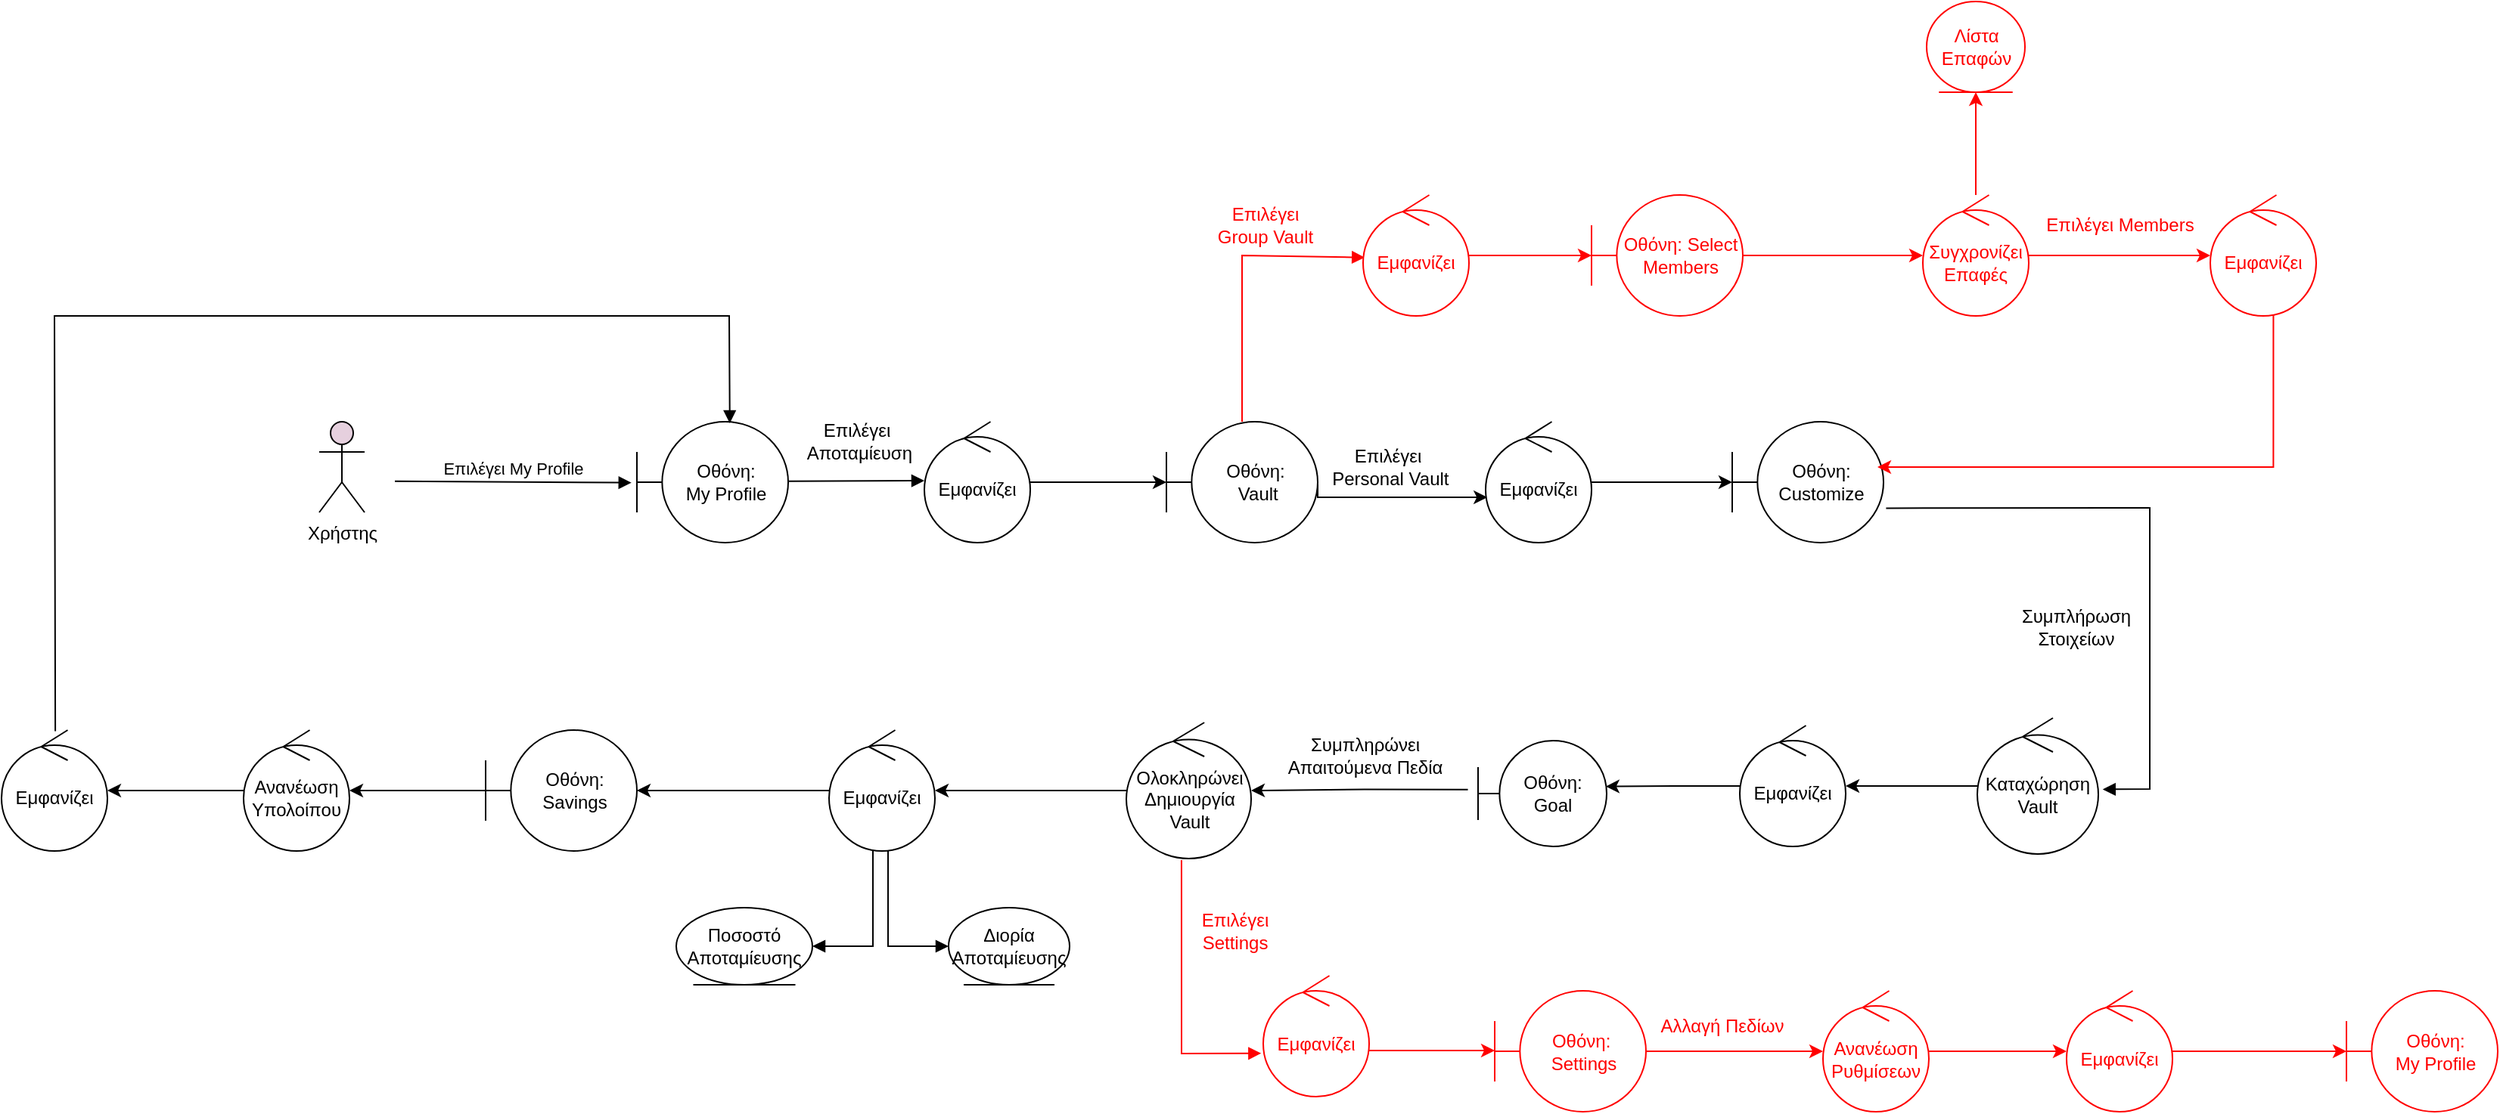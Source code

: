 <mxfile version="19.0.0" type="github"><diagram id="A_rTB7bhhrfaZgpS94MU" name="Page-1"><mxGraphModel dx="2263" dy="1126" grid="0" gridSize="10" guides="1" tooltips="1" connect="1" arrows="1" fold="1" page="0" pageScale="1" pageWidth="827" pageHeight="1169" math="0" shadow="0"><root><mxCell id="0"/><mxCell id="1" parent="0"/><mxCell id="pZ-ihUcH-WBwtiDOllVX-1" value="Χρήστης&lt;br&gt;" style="shape=umlActor;verticalLabelPosition=bottom;verticalAlign=top;html=1;outlineConnect=0;fillColor=#E6D0DE;" parent="1" vertex="1"><mxGeometry x="30" y="230" width="30" height="60" as="geometry"/></mxCell><mxCell id="pZ-ihUcH-WBwtiDOllVX-4" value="Οθόνη: &lt;br&gt;My Profile" style="shape=umlBoundary;whiteSpace=wrap;html=1;" parent="1" vertex="1"><mxGeometry x="240" y="230" width="100" height="80" as="geometry"/></mxCell><mxCell id="pZ-ihUcH-WBwtiDOllVX-5" value="Επιλέγει My Profile" style="html=1;verticalAlign=bottom;endArrow=block;rounded=0;entryX=-0.036;entryY=0.504;entryDx=0;entryDy=0;entryPerimeter=0;" parent="1" target="pZ-ihUcH-WBwtiDOllVX-4" edge="1"><mxGeometry width="80" relative="1" as="geometry"><mxPoint x="80" y="269.41" as="sourcePoint"/><mxPoint x="160" y="269.41" as="targetPoint"/></mxGeometry></mxCell><mxCell id="pZ-ihUcH-WBwtiDOllVX-7" value="" style="html=1;verticalAlign=bottom;endArrow=block;rounded=0;" parent="1" edge="1"><mxGeometry width="80" relative="1" as="geometry"><mxPoint x="340" y="269.41" as="sourcePoint"/><mxPoint x="430" y="269" as="targetPoint"/></mxGeometry></mxCell><mxCell id="pZ-ihUcH-WBwtiDOllVX-16" value="" style="edgeStyle=orthogonalEdgeStyle;rounded=0;orthogonalLoop=1;jettySize=auto;html=1;" parent="1" source="pZ-ihUcH-WBwtiDOllVX-14" target="pZ-ihUcH-WBwtiDOllVX-15" edge="1"><mxGeometry relative="1" as="geometry"/></mxCell><mxCell id="pZ-ihUcH-WBwtiDOllVX-14" value="Εμφανίζει" style="ellipse;shape=umlControl;whiteSpace=wrap;html=1;" parent="1" vertex="1"><mxGeometry x="430" y="230" width="70" height="80" as="geometry"/></mxCell><mxCell id="pZ-ihUcH-WBwtiDOllVX-17" value="" style="edgeStyle=orthogonalEdgeStyle;rounded=0;orthogonalLoop=1;jettySize=auto;html=1;exitX=1;exitY=0.517;exitDx=0;exitDy=0;exitPerimeter=0;" parent="1" source="pZ-ihUcH-WBwtiDOllVX-15" target="pZ-ihUcH-WBwtiDOllVX-31" edge="1"><mxGeometry relative="1" as="geometry"><mxPoint x="750" y="271" as="targetPoint"/><Array as="points"><mxPoint x="690" y="280"/></Array></mxGeometry></mxCell><mxCell id="pZ-ihUcH-WBwtiDOllVX-15" value="Οθόνη:&lt;br&gt;&amp;nbsp;Vault" style="shape=umlBoundary;whiteSpace=wrap;html=1;" parent="1" vertex="1"><mxGeometry x="590" y="230" width="100" height="80" as="geometry"/></mxCell><mxCell id="pZ-ihUcH-WBwtiDOllVX-33" value="" style="edgeStyle=orthogonalEdgeStyle;rounded=0;orthogonalLoop=1;jettySize=auto;html=1;" parent="1" source="pZ-ihUcH-WBwtiDOllVX-31" target="pZ-ihUcH-WBwtiDOllVX-32" edge="1"><mxGeometry relative="1" as="geometry"/></mxCell><mxCell id="pZ-ihUcH-WBwtiDOllVX-31" value="Εμφανίζει" style="ellipse;shape=umlControl;whiteSpace=wrap;html=1;" parent="1" vertex="1"><mxGeometry x="801" y="230" width="70" height="80" as="geometry"/></mxCell><mxCell id="pZ-ihUcH-WBwtiDOllVX-44" value="" style="edgeStyle=orthogonalEdgeStyle;rounded=0;orthogonalLoop=1;jettySize=auto;html=1;" parent="1" source="pZ-ihUcH-WBwtiDOllVX-39" target="pZ-ihUcH-WBwtiDOllVX-42" edge="1"><mxGeometry relative="1" as="geometry"/></mxCell><mxCell id="pZ-ihUcH-WBwtiDOllVX-39" value="Καταχώρηση Vault" style="ellipse;shape=umlControl;whiteSpace=wrap;html=1;fillColor=#FFFFFF;" parent="1" vertex="1"><mxGeometry x="1126" y="426" width="80" height="90" as="geometry"/></mxCell><mxCell id="pZ-ihUcH-WBwtiDOllVX-40" value="" style="html=1;verticalAlign=bottom;endArrow=block;rounded=0;entryX=1.036;entryY=0.525;entryDx=0;entryDy=0;entryPerimeter=0;startArrow=none;exitX=1.017;exitY=0.715;exitDx=0;exitDy=0;exitPerimeter=0;" parent="1" target="pZ-ihUcH-WBwtiDOllVX-39" edge="1" source="pZ-ihUcH-WBwtiDOllVX-32"><mxGeometry width="80" relative="1" as="geometry"><mxPoint x="1000" y="269.29" as="sourcePoint"/><mxPoint x="1050" y="510" as="targetPoint"/><Array as="points"><mxPoint x="1240" y="287"/><mxPoint x="1240" y="473"/></Array></mxGeometry></mxCell><mxCell id="pZ-ihUcH-WBwtiDOllVX-45" value="" style="edgeStyle=orthogonalEdgeStyle;rounded=0;orthogonalLoop=1;jettySize=auto;html=1;entryX=0.993;entryY=0.433;entryDx=0;entryDy=0;entryPerimeter=0;" parent="1" source="pZ-ihUcH-WBwtiDOllVX-42" target="pZ-ihUcH-WBwtiDOllVX-43" edge="1"><mxGeometry relative="1" as="geometry"/></mxCell><mxCell id="pZ-ihUcH-WBwtiDOllVX-42" value="Εμφανίζει" style="ellipse;shape=umlControl;whiteSpace=wrap;html=1;" parent="1" vertex="1"><mxGeometry x="969" y="431" width="70" height="80" as="geometry"/></mxCell><mxCell id="pZ-ihUcH-WBwtiDOllVX-52" value="" style="edgeStyle=orthogonalEdgeStyle;rounded=0;orthogonalLoop=1;jettySize=auto;html=1;exitX=-0.079;exitY=0.462;exitDx=0;exitDy=0;exitPerimeter=0;" parent="1" target="pZ-ihUcH-WBwtiDOllVX-47" edge="1" source="pZ-ihUcH-WBwtiDOllVX-43"><mxGeometry relative="1" as="geometry"><mxPoint x="1005" y="636" as="sourcePoint"/></mxGeometry></mxCell><mxCell id="pZ-ihUcH-WBwtiDOllVX-50" value="" style="edgeStyle=orthogonalEdgeStyle;rounded=0;orthogonalLoop=1;jettySize=auto;html=1;" parent="1" source="pZ-ihUcH-WBwtiDOllVX-47" target="pZ-ihUcH-WBwtiDOllVX-48" edge="1"><mxGeometry relative="1" as="geometry"/></mxCell><mxCell id="pZ-ihUcH-WBwtiDOllVX-47" value="Ολοκληρώνει Δημιουργία Vault" style="ellipse;shape=umlControl;whiteSpace=wrap;html=1;fillColor=#FFFFFF;" parent="1" vertex="1"><mxGeometry x="563.5" y="429" width="82.5" height="90" as="geometry"/></mxCell><mxCell id="pZ-ihUcH-WBwtiDOllVX-51" value="" style="edgeStyle=orthogonalEdgeStyle;rounded=0;orthogonalLoop=1;jettySize=auto;html=1;" parent="1" source="pZ-ihUcH-WBwtiDOllVX-48" target="pZ-ihUcH-WBwtiDOllVX-49" edge="1"><mxGeometry relative="1" as="geometry"/></mxCell><mxCell id="pZ-ihUcH-WBwtiDOllVX-48" value="Εμφανίζει" style="ellipse;shape=umlControl;whiteSpace=wrap;html=1;" parent="1" vertex="1"><mxGeometry x="367" y="434" width="70" height="80" as="geometry"/></mxCell><mxCell id="5tsdeOKCiau0UiFjdPPW-19" value="" style="edgeStyle=orthogonalEdgeStyle;rounded=0;orthogonalLoop=1;jettySize=auto;html=1;fontColor=#FF0000;strokeColor=#000000;" edge="1" parent="1" source="pZ-ihUcH-WBwtiDOllVX-49" target="pZ-ihUcH-WBwtiDOllVX-57"><mxGeometry relative="1" as="geometry"/></mxCell><mxCell id="pZ-ihUcH-WBwtiDOllVX-49" value="Οθόνη: &lt;br&gt;Savings" style="shape=umlBoundary;whiteSpace=wrap;html=1;" parent="1" vertex="1"><mxGeometry x="140" y="434" width="100" height="80" as="geometry"/></mxCell><mxCell id="pZ-ihUcH-WBwtiDOllVX-54" value="Διορία Αποταμίευσης" style="ellipse;shape=umlEntity;whiteSpace=wrap;html=1;fillColor=#FFFFFF;" parent="1" vertex="1"><mxGeometry x="446" y="551.5" width="80" height="51" as="geometry"/></mxCell><mxCell id="pZ-ihUcH-WBwtiDOllVX-55" value="" style="html=1;verticalAlign=bottom;endArrow=block;rounded=0;" parent="1" edge="1"><mxGeometry width="80" relative="1" as="geometry"><mxPoint x="396" y="514" as="sourcePoint"/><mxPoint x="356" y="577" as="targetPoint"/><Array as="points"><mxPoint x="396" y="577"/></Array></mxGeometry></mxCell><mxCell id="pZ-ihUcH-WBwtiDOllVX-56" value="" style="html=1;verticalAlign=bottom;endArrow=block;rounded=0;" parent="1" edge="1" target="pZ-ihUcH-WBwtiDOllVX-54"><mxGeometry width="80" relative="1" as="geometry"><mxPoint x="406" y="514" as="sourcePoint"/><mxPoint x="446" y="594" as="targetPoint"/><Array as="points"><mxPoint x="406" y="577"/></Array></mxGeometry></mxCell><mxCell id="pZ-ihUcH-WBwtiDOllVX-60" value="" style="edgeStyle=orthogonalEdgeStyle;rounded=0;orthogonalLoop=1;jettySize=auto;html=1;" parent="1" source="pZ-ihUcH-WBwtiDOllVX-57" target="pZ-ihUcH-WBwtiDOllVX-59" edge="1"><mxGeometry relative="1" as="geometry"/></mxCell><mxCell id="pZ-ihUcH-WBwtiDOllVX-59" value="Εμφανίζει" style="ellipse;shape=umlControl;whiteSpace=wrap;html=1;" parent="1" vertex="1"><mxGeometry x="-180" y="434" width="70" height="80" as="geometry"/></mxCell><mxCell id="pZ-ihUcH-WBwtiDOllVX-61" value="" style="html=1;verticalAlign=bottom;endArrow=block;rounded=0;entryX=0.614;entryY=0.012;entryDx=0;entryDy=0;entryPerimeter=0;exitX=0.508;exitY=0.009;exitDx=0;exitDy=0;exitPerimeter=0;" parent="1" source="pZ-ihUcH-WBwtiDOllVX-59" target="pZ-ihUcH-WBwtiDOllVX-4" edge="1"><mxGeometry width="80" relative="1" as="geometry"><mxPoint x="-145" y="400" as="sourcePoint"/><mxPoint x="-70" y="220" as="targetPoint"/><Array as="points"><mxPoint x="-145" y="160"/><mxPoint x="301" y="160"/></Array></mxGeometry></mxCell><mxCell id="pZ-ihUcH-WBwtiDOllVX-67" value="" style="edgeStyle=orthogonalEdgeStyle;rounded=0;orthogonalLoop=1;jettySize=auto;html=1;fontColor=#FF0000;strokeColor=#FF0000;" parent="1" source="pZ-ihUcH-WBwtiDOllVX-64" target="pZ-ihUcH-WBwtiDOllVX-66" edge="1"><mxGeometry relative="1" as="geometry"/></mxCell><mxCell id="pZ-ihUcH-WBwtiDOllVX-64" value="&lt;font color=&quot;#ff0000&quot;&gt;Οθόνη: Select Members&lt;/font&gt;" style="shape=umlBoundary;whiteSpace=wrap;html=1;strokeColor=#FF0000;" parent="1" vertex="1"><mxGeometry x="871" y="80" width="100" height="80" as="geometry"/></mxCell><mxCell id="pZ-ihUcH-WBwtiDOllVX-65" value="" style="html=1;verticalAlign=bottom;endArrow=block;rounded=0;fontColor=#FF0000;strokeColor=#FF0000;entryX=0.016;entryY=0.517;entryDx=0;entryDy=0;entryPerimeter=0;" parent="1" source="pZ-ihUcH-WBwtiDOllVX-15" target="5tsdeOKCiau0UiFjdPPW-11" edge="1"><mxGeometry width="80" relative="1" as="geometry"><mxPoint x="780" y="160" as="sourcePoint"/><mxPoint x="940" y="110" as="targetPoint"/><Array as="points"><mxPoint x="640" y="120"/></Array></mxGeometry></mxCell><mxCell id="pZ-ihUcH-WBwtiDOllVX-74" value="" style="edgeStyle=orthogonalEdgeStyle;rounded=0;orthogonalLoop=1;jettySize=auto;html=1;fontColor=#FF0000;strokeColor=#FF0000;" parent="1" source="pZ-ihUcH-WBwtiDOllVX-66" target="pZ-ihUcH-WBwtiDOllVX-73" edge="1"><mxGeometry relative="1" as="geometry"/></mxCell><mxCell id="pZ-ihUcH-WBwtiDOllVX-83" value="" style="edgeStyle=orthogonalEdgeStyle;rounded=0;orthogonalLoop=1;jettySize=auto;html=1;fontColor=#FF0000;strokeColor=#FF0000;" parent="1" source="pZ-ihUcH-WBwtiDOllVX-66" target="pZ-ihUcH-WBwtiDOllVX-81" edge="1"><mxGeometry relative="1" as="geometry"/></mxCell><mxCell id="pZ-ihUcH-WBwtiDOllVX-66" value="Συγχρονίζει Επαφές" style="ellipse;shape=umlControl;whiteSpace=wrap;html=1;fontColor=#FF0000;strokeColor=#FF0000;fillColor=#FFFFFF;" parent="1" vertex="1"><mxGeometry x="1090" y="80" width="70" height="80" as="geometry"/></mxCell><mxCell id="pZ-ihUcH-WBwtiDOllVX-81" value="&lt;font color=&quot;#ff0000&quot;&gt;Λίστα Επαφών&lt;/font&gt;" style="ellipse;shape=umlEntity;whiteSpace=wrap;html=1;fillColor=#FFFFFF;strokeColor=#FF0000;" parent="1" vertex="1"><mxGeometry x="1092.5" y="-48" width="65" height="60" as="geometry"/></mxCell><mxCell id="pZ-ihUcH-WBwtiDOllVX-93" value="" style="html=1;verticalAlign=bottom;endArrow=block;rounded=0;fontColor=#FF0000;strokeColor=#FF0000;entryX=-0.019;entryY=0.642;entryDx=0;entryDy=0;entryPerimeter=0;exitX=0.442;exitY=1.011;exitDx=0;exitDy=0;exitPerimeter=0;" parent="1" target="pZ-ihUcH-WBwtiDOllVX-94" edge="1" source="pZ-ihUcH-WBwtiDOllVX-47"><mxGeometry width="80" relative="1" as="geometry"><mxPoint x="600" y="530" as="sourcePoint"/><mxPoint x="510" y="603" as="targetPoint"/><Array as="points"><mxPoint x="600" y="648"/></Array></mxGeometry></mxCell><mxCell id="pZ-ihUcH-WBwtiDOllVX-96" value="" style="edgeStyle=orthogonalEdgeStyle;rounded=0;orthogonalLoop=1;jettySize=auto;html=1;fontColor=#FF0000;strokeColor=#FF0000;" parent="1" source="pZ-ihUcH-WBwtiDOllVX-94" target="pZ-ihUcH-WBwtiDOllVX-95" edge="1"><mxGeometry relative="1" as="geometry"><Array as="points"><mxPoint x="740" y="646"/><mxPoint x="740" y="646"/></Array></mxGeometry></mxCell><mxCell id="pZ-ihUcH-WBwtiDOllVX-94" value="&lt;font color=&quot;#ff0000&quot;&gt;Εμφανίζει&lt;/font&gt;" style="ellipse;shape=umlControl;whiteSpace=wrap;html=1;strokeColor=#FF0000;" parent="1" vertex="1"><mxGeometry x="654" y="596.5" width="70" height="80" as="geometry"/></mxCell><mxCell id="pZ-ihUcH-WBwtiDOllVX-98" value="" style="edgeStyle=orthogonalEdgeStyle;rounded=0;orthogonalLoop=1;jettySize=auto;html=1;fontColor=#FF0000;strokeColor=#FF0000;" parent="1" source="pZ-ihUcH-WBwtiDOllVX-95" target="pZ-ihUcH-WBwtiDOllVX-97" edge="1"><mxGeometry relative="1" as="geometry"/></mxCell><mxCell id="pZ-ihUcH-WBwtiDOllVX-95" value="&lt;font color=&quot;#ff0000&quot;&gt;Οθόνη:&amp;nbsp;&lt;br&gt;Settings&lt;br&gt;&lt;/font&gt;" style="shape=umlBoundary;whiteSpace=wrap;html=1;strokeColor=#FF0000;" parent="1" vertex="1"><mxGeometry x="807" y="606.5" width="100" height="80" as="geometry"/></mxCell><mxCell id="pZ-ihUcH-WBwtiDOllVX-100" value="" style="edgeStyle=orthogonalEdgeStyle;rounded=0;orthogonalLoop=1;jettySize=auto;html=1;fontColor=#FF0000;strokeColor=#FF0000;" parent="1" source="pZ-ihUcH-WBwtiDOllVX-97" target="pZ-ihUcH-WBwtiDOllVX-99" edge="1"><mxGeometry relative="1" as="geometry"/></mxCell><mxCell id="pZ-ihUcH-WBwtiDOllVX-97" value="&lt;font color=&quot;#ff0000&quot;&gt;Ανανέωση Ρυθμίσεων&lt;/font&gt;" style="ellipse;shape=umlControl;whiteSpace=wrap;html=1;strokeColor=#FF0000;" parent="1" vertex="1"><mxGeometry x="1024" y="606.5" width="70" height="80" as="geometry"/></mxCell><mxCell id="5tsdeOKCiau0UiFjdPPW-21" value="" style="edgeStyle=orthogonalEdgeStyle;rounded=0;orthogonalLoop=1;jettySize=auto;html=1;fontColor=#FF0000;strokeColor=#FF0000;" edge="1" parent="1" source="pZ-ihUcH-WBwtiDOllVX-99" target="5tsdeOKCiau0UiFjdPPW-18"><mxGeometry relative="1" as="geometry"/></mxCell><mxCell id="pZ-ihUcH-WBwtiDOllVX-99" value="&lt;font color=&quot;#ff0000&quot;&gt;Εμφανίζει&lt;/font&gt;" style="ellipse;shape=umlControl;whiteSpace=wrap;html=1;strokeColor=#FF0000;" parent="1" vertex="1"><mxGeometry x="1185" y="606.5" width="70" height="80" as="geometry"/></mxCell><mxCell id="5tsdeOKCiau0UiFjdPPW-1" value="Επιλέγει&lt;br&gt;&amp;nbsp;Αποταμίευση" style="text;html=1;align=center;verticalAlign=middle;resizable=0;points=[];autosize=1;strokeColor=none;fillColor=none;" vertex="1" parent="1"><mxGeometry x="344" y="227" width="82" height="32" as="geometry"/></mxCell><mxCell id="5tsdeOKCiau0UiFjdPPW-2" value="Συμπλήρωση&lt;br&gt;&amp;nbsp;Στοιχείων&amp;nbsp;" style="text;html=1;align=center;verticalAlign=middle;resizable=0;points=[];autosize=1;strokeColor=none;fillColor=none;" vertex="1" parent="1"><mxGeometry x="1150" y="350" width="82" height="32" as="geometry"/></mxCell><mxCell id="5tsdeOKCiau0UiFjdPPW-3" value="Επιλέγει&lt;br&gt;&amp;nbsp;Personal Vault" style="text;html=1;align=center;verticalAlign=middle;resizable=0;points=[];autosize=1;strokeColor=none;fillColor=none;" vertex="1" parent="1"><mxGeometry x="690" y="244" width="91" height="32" as="geometry"/></mxCell><mxCell id="pZ-ihUcH-WBwtiDOllVX-32" value="Οθόνη: Customize" style="shape=umlBoundary;whiteSpace=wrap;html=1;" parent="1" vertex="1"><mxGeometry x="964" y="230" width="100" height="80" as="geometry"/></mxCell><mxCell id="pZ-ihUcH-WBwtiDOllVX-43" value="Οθόνη: &lt;br&gt;Goal" style="shape=umlBoundary;whiteSpace=wrap;html=1;" parent="1" vertex="1"><mxGeometry x="796" y="441" width="85" height="70" as="geometry"/></mxCell><mxCell id="5tsdeOKCiau0UiFjdPPW-6" value="Συμπληρώνει &lt;br&gt;Απαιτούμενα Πεδία" style="text;html=1;align=center;verticalAlign=middle;resizable=0;points=[];autosize=1;strokeColor=none;fillColor=none;" vertex="1" parent="1"><mxGeometry x="665" y="435" width="112" height="32" as="geometry"/></mxCell><mxCell id="pZ-ihUcH-WBwtiDOllVX-57" value="Ανανέωση Υπολοίπου" style="ellipse;shape=umlControl;whiteSpace=wrap;html=1;" parent="1" vertex="1"><mxGeometry x="-20" y="434" width="70" height="80" as="geometry"/></mxCell><mxCell id="5tsdeOKCiau0UiFjdPPW-8" value="Ποσοστό Αποταμίευσης" style="ellipse;shape=umlEntity;whiteSpace=wrap;html=1;fillColor=#FFFFFF;" vertex="1" parent="1"><mxGeometry x="266" y="551.5" width="90" height="51" as="geometry"/></mxCell><mxCell id="5tsdeOKCiau0UiFjdPPW-9" value="&lt;font color=&quot;#ff0000&quot;&gt;Επιλέγει &lt;br&gt;Group Vault&lt;/font&gt;" style="text;html=1;align=center;verticalAlign=middle;resizable=0;points=[];autosize=1;strokeColor=none;fillColor=none;" vertex="1" parent="1"><mxGeometry x="615" y="85" width="80" height="30" as="geometry"/></mxCell><mxCell id="pZ-ihUcH-WBwtiDOllVX-73" value="&lt;font color=&quot;#ff0000&quot;&gt;Εμφανίζει&lt;/font&gt;" style="ellipse;shape=umlControl;whiteSpace=wrap;html=1;strokeColor=#FF0000;" parent="1" vertex="1"><mxGeometry x="1280" y="80" width="70" height="80" as="geometry"/></mxCell><mxCell id="5tsdeOKCiau0UiFjdPPW-12" value="" style="edgeStyle=orthogonalEdgeStyle;rounded=0;orthogonalLoop=1;jettySize=auto;html=1;strokeColor=#FF0000;" edge="1" parent="1" source="5tsdeOKCiau0UiFjdPPW-11" target="pZ-ihUcH-WBwtiDOllVX-64"><mxGeometry relative="1" as="geometry"/></mxCell><mxCell id="5tsdeOKCiau0UiFjdPPW-11" value="&lt;font color=&quot;#ff0000&quot;&gt;Εμφανίζει&lt;/font&gt;" style="ellipse;shape=umlControl;whiteSpace=wrap;html=1;strokeColor=#FF0000;" vertex="1" parent="1"><mxGeometry x="720" y="80" width="70" height="80" as="geometry"/></mxCell><mxCell id="5tsdeOKCiau0UiFjdPPW-13" value="&lt;font color=&quot;#ff0000&quot;&gt;Επιλέγει Members&lt;/font&gt;" style="text;html=1;align=center;verticalAlign=middle;resizable=0;points=[];autosize=1;strokeColor=none;fillColor=none;" vertex="1" parent="1"><mxGeometry x="1165" y="90" width="110" height="20" as="geometry"/></mxCell><mxCell id="5tsdeOKCiau0UiFjdPPW-14" value="" style="edgeStyle=orthogonalEdgeStyle;rounded=0;orthogonalLoop=1;jettySize=auto;html=1;fontColor=#FF0000;strokeColor=#FF0000;exitX=0.596;exitY=0.99;exitDx=0;exitDy=0;exitPerimeter=0;" edge="1" parent="1" source="pZ-ihUcH-WBwtiDOllVX-73"><mxGeometry relative="1" as="geometry"><mxPoint x="981" y="130" as="sourcePoint"/><mxPoint x="1060" y="260" as="targetPoint"/><Array as="points"><mxPoint x="1322" y="260"/><mxPoint x="1070" y="260"/></Array></mxGeometry></mxCell><mxCell id="5tsdeOKCiau0UiFjdPPW-15" value="Επιλέγει &lt;br&gt;Settings" style="text;html=1;align=center;verticalAlign=middle;resizable=0;points=[];autosize=1;strokeColor=none;fillColor=none;fontColor=#FF0000;" vertex="1" parent="1"><mxGeometry x="605" y="551.5" width="60" height="30" as="geometry"/></mxCell><mxCell id="5tsdeOKCiau0UiFjdPPW-16" value="Αλλαγή Πεδίων" style="text;html=1;align=center;verticalAlign=middle;resizable=0;points=[];autosize=1;strokeColor=none;fillColor=none;fontColor=#FF0000;" vertex="1" parent="1"><mxGeometry x="907" y="620" width="100" height="20" as="geometry"/></mxCell><mxCell id="5tsdeOKCiau0UiFjdPPW-18" value="&lt;font color=&quot;#ff0000&quot;&gt;Οθόνη: &lt;br&gt;My Profile&lt;/font&gt;" style="shape=umlBoundary;whiteSpace=wrap;html=1;strokeColor=#FF0000;" vertex="1" parent="1"><mxGeometry x="1370" y="606.5" width="100" height="80" as="geometry"/></mxCell></root></mxGraphModel></diagram></mxfile>